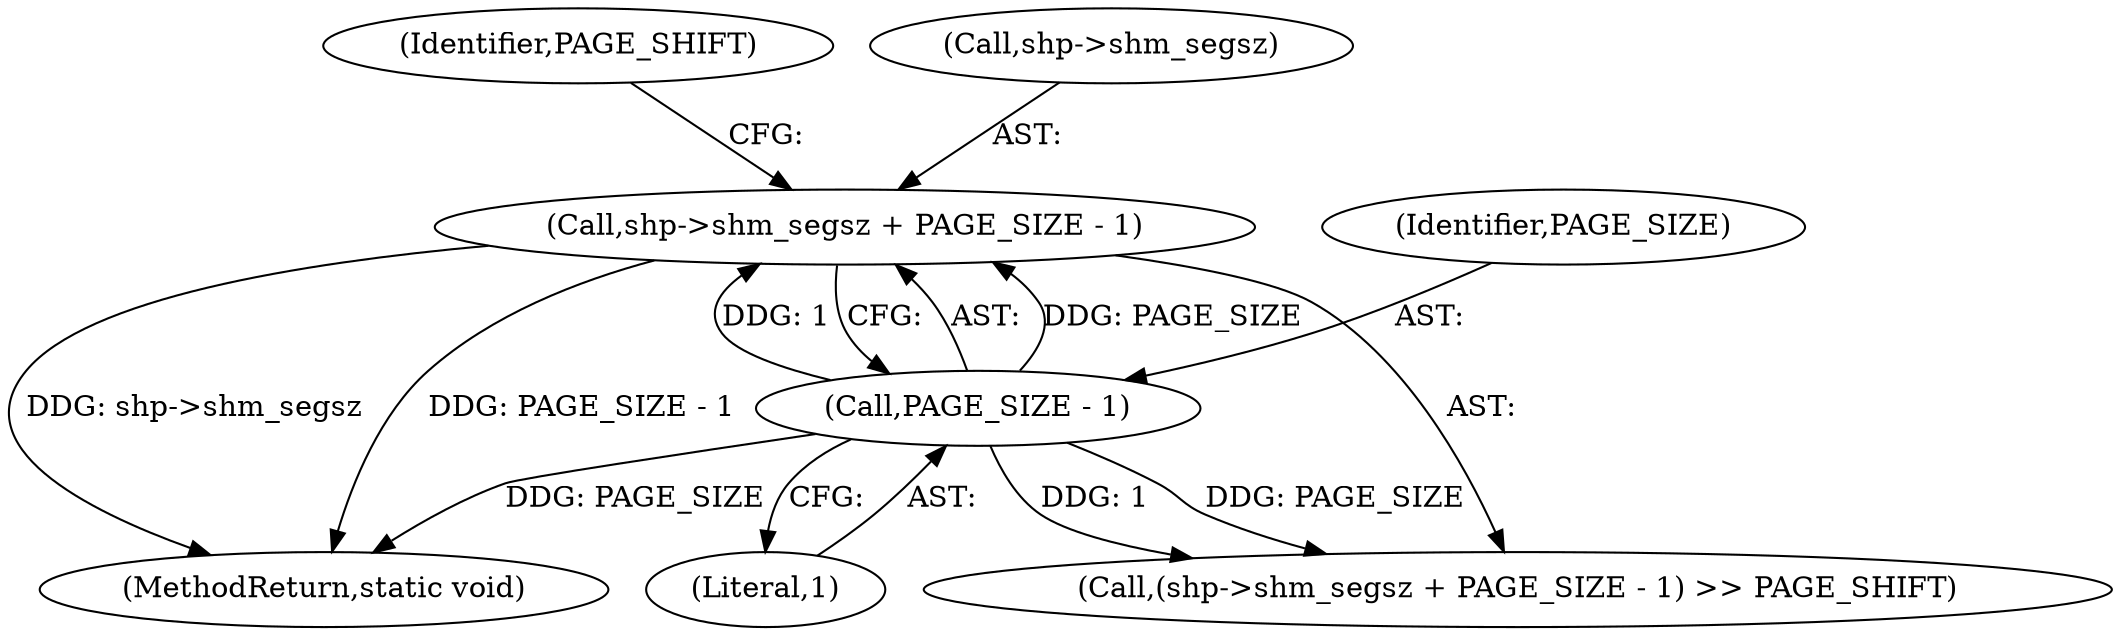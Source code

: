 digraph "0_linux_a399b29dfbaaaf91162b2dc5a5875dd51bbfa2a1_1@pointer" {
"1000120" [label="(Call,shp->shm_segsz + PAGE_SIZE - 1)"];
"1000124" [label="(Call,PAGE_SIZE - 1)"];
"1000127" [label="(Identifier,PAGE_SHIFT)"];
"1000161" [label="(MethodReturn,static void)"];
"1000119" [label="(Call,(shp->shm_segsz + PAGE_SIZE - 1) >> PAGE_SHIFT)"];
"1000121" [label="(Call,shp->shm_segsz)"];
"1000126" [label="(Literal,1)"];
"1000125" [label="(Identifier,PAGE_SIZE)"];
"1000124" [label="(Call,PAGE_SIZE - 1)"];
"1000120" [label="(Call,shp->shm_segsz + PAGE_SIZE - 1)"];
"1000120" -> "1000119"  [label="AST: "];
"1000120" -> "1000124"  [label="CFG: "];
"1000121" -> "1000120"  [label="AST: "];
"1000124" -> "1000120"  [label="AST: "];
"1000127" -> "1000120"  [label="CFG: "];
"1000120" -> "1000161"  [label="DDG: shp->shm_segsz"];
"1000120" -> "1000161"  [label="DDG: PAGE_SIZE - 1"];
"1000124" -> "1000120"  [label="DDG: PAGE_SIZE"];
"1000124" -> "1000120"  [label="DDG: 1"];
"1000124" -> "1000126"  [label="CFG: "];
"1000125" -> "1000124"  [label="AST: "];
"1000126" -> "1000124"  [label="AST: "];
"1000124" -> "1000161"  [label="DDG: PAGE_SIZE"];
"1000124" -> "1000119"  [label="DDG: PAGE_SIZE"];
"1000124" -> "1000119"  [label="DDG: 1"];
}
